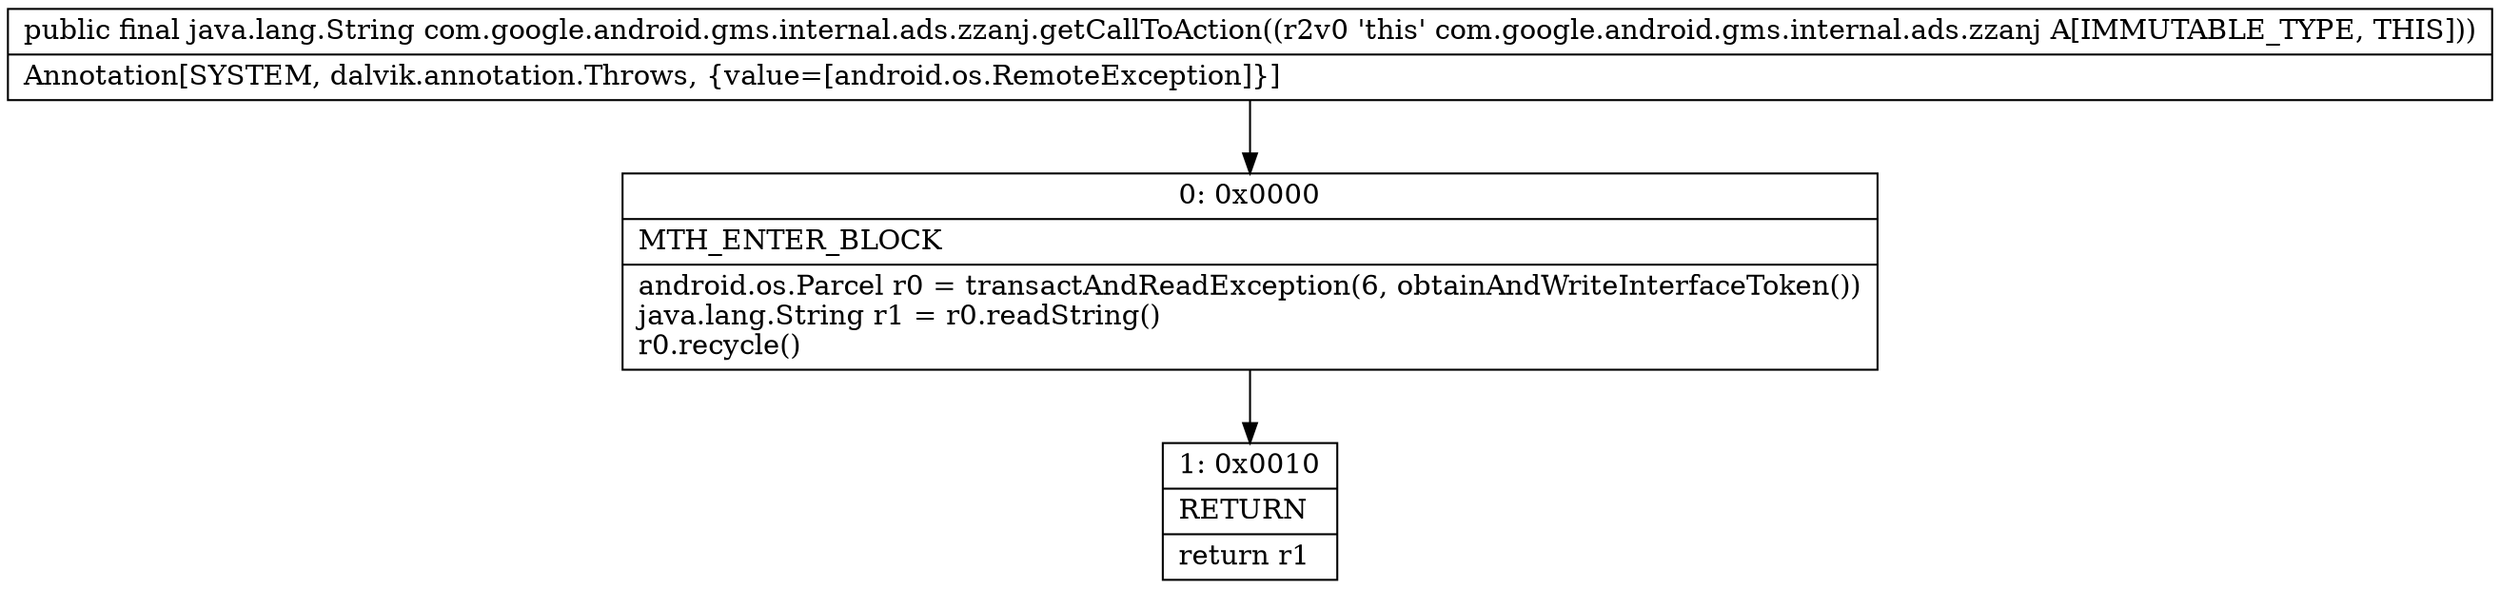 digraph "CFG forcom.google.android.gms.internal.ads.zzanj.getCallToAction()Ljava\/lang\/String;" {
Node_0 [shape=record,label="{0\:\ 0x0000|MTH_ENTER_BLOCK\l|android.os.Parcel r0 = transactAndReadException(6, obtainAndWriteInterfaceToken())\ljava.lang.String r1 = r0.readString()\lr0.recycle()\l}"];
Node_1 [shape=record,label="{1\:\ 0x0010|RETURN\l|return r1\l}"];
MethodNode[shape=record,label="{public final java.lang.String com.google.android.gms.internal.ads.zzanj.getCallToAction((r2v0 'this' com.google.android.gms.internal.ads.zzanj A[IMMUTABLE_TYPE, THIS]))  | Annotation[SYSTEM, dalvik.annotation.Throws, \{value=[android.os.RemoteException]\}]\l}"];
MethodNode -> Node_0;
Node_0 -> Node_1;
}

